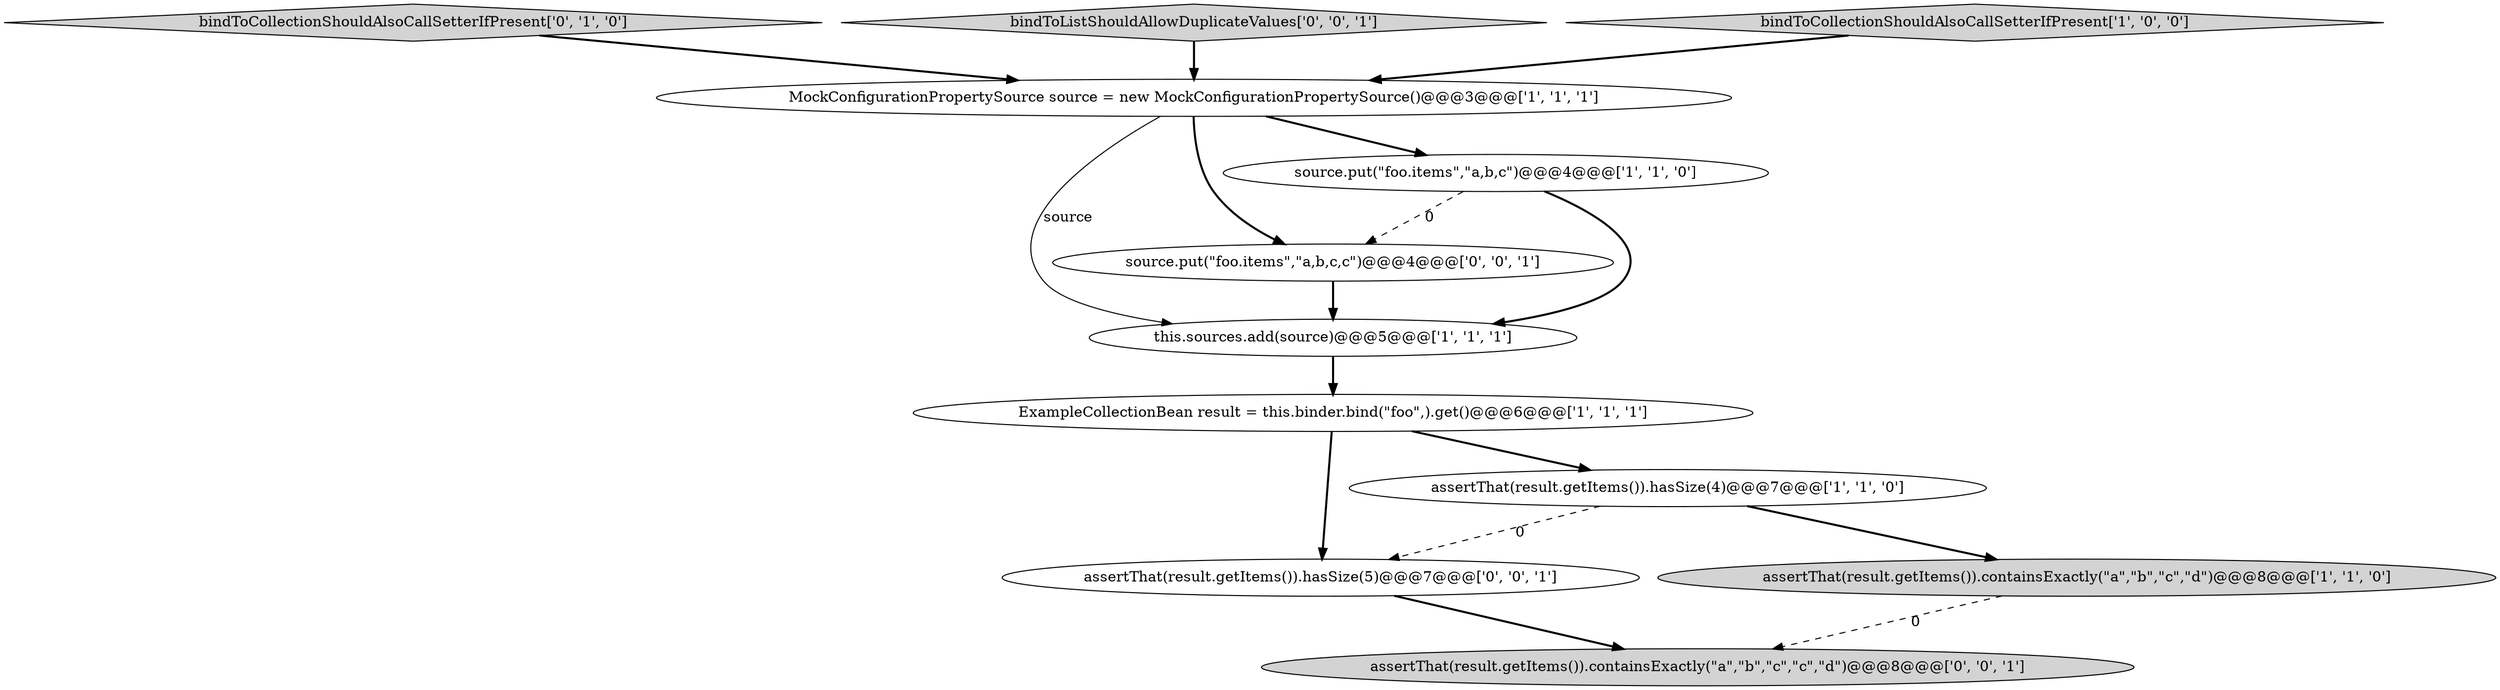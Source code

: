 digraph {
7 [style = filled, label = "bindToCollectionShouldAlsoCallSetterIfPresent['0', '1', '0']", fillcolor = lightgray, shape = diamond image = "AAA0AAABBB2BBB"];
9 [style = filled, label = "assertThat(result.getItems()).hasSize(5)@@@7@@@['0', '0', '1']", fillcolor = white, shape = ellipse image = "AAA0AAABBB3BBB"];
10 [style = filled, label = "assertThat(result.getItems()).containsExactly(\"a\",\"b\",\"c\",\"c\",\"d\")@@@8@@@['0', '0', '1']", fillcolor = lightgray, shape = ellipse image = "AAA0AAABBB3BBB"];
11 [style = filled, label = "bindToListShouldAllowDuplicateValues['0', '0', '1']", fillcolor = lightgray, shape = diamond image = "AAA0AAABBB3BBB"];
8 [style = filled, label = "source.put(\"foo.items\",\"a,b,c,c\")@@@4@@@['0', '0', '1']", fillcolor = white, shape = ellipse image = "AAA0AAABBB3BBB"];
4 [style = filled, label = "MockConfigurationPropertySource source = new MockConfigurationPropertySource()@@@3@@@['1', '1', '1']", fillcolor = white, shape = ellipse image = "AAA0AAABBB1BBB"];
6 [style = filled, label = "assertThat(result.getItems()).hasSize(4)@@@7@@@['1', '1', '0']", fillcolor = white, shape = ellipse image = "AAA0AAABBB1BBB"];
1 [style = filled, label = "ExampleCollectionBean result = this.binder.bind(\"foo\",).get()@@@6@@@['1', '1', '1']", fillcolor = white, shape = ellipse image = "AAA0AAABBB1BBB"];
0 [style = filled, label = "this.sources.add(source)@@@5@@@['1', '1', '1']", fillcolor = white, shape = ellipse image = "AAA0AAABBB1BBB"];
2 [style = filled, label = "bindToCollectionShouldAlsoCallSetterIfPresent['1', '0', '0']", fillcolor = lightgray, shape = diamond image = "AAA0AAABBB1BBB"];
3 [style = filled, label = "assertThat(result.getItems()).containsExactly(\"a\",\"b\",\"c\",\"d\")@@@8@@@['1', '1', '0']", fillcolor = lightgray, shape = ellipse image = "AAA0AAABBB1BBB"];
5 [style = filled, label = "source.put(\"foo.items\",\"a,b,c\")@@@4@@@['1', '1', '0']", fillcolor = white, shape = ellipse image = "AAA0AAABBB1BBB"];
8->0 [style = bold, label=""];
5->8 [style = dashed, label="0"];
4->0 [style = solid, label="source"];
6->3 [style = bold, label=""];
4->8 [style = bold, label=""];
3->10 [style = dashed, label="0"];
1->6 [style = bold, label=""];
7->4 [style = bold, label=""];
9->10 [style = bold, label=""];
5->0 [style = bold, label=""];
2->4 [style = bold, label=""];
4->5 [style = bold, label=""];
0->1 [style = bold, label=""];
1->9 [style = bold, label=""];
11->4 [style = bold, label=""];
6->9 [style = dashed, label="0"];
}
